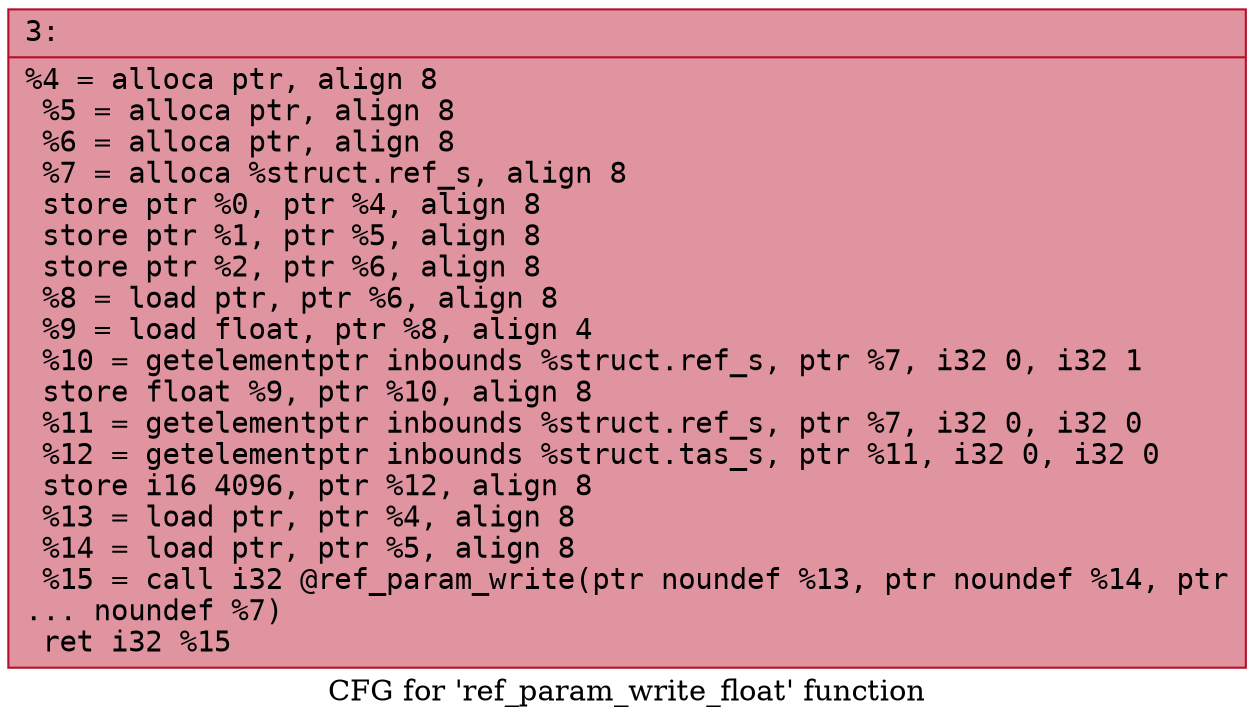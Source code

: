 digraph "CFG for 'ref_param_write_float' function" {
	label="CFG for 'ref_param_write_float' function";

	Node0x6000017af8e0 [shape=record,color="#b70d28ff", style=filled, fillcolor="#b70d2870" fontname="Courier",label="{3:\l|  %4 = alloca ptr, align 8\l  %5 = alloca ptr, align 8\l  %6 = alloca ptr, align 8\l  %7 = alloca %struct.ref_s, align 8\l  store ptr %0, ptr %4, align 8\l  store ptr %1, ptr %5, align 8\l  store ptr %2, ptr %6, align 8\l  %8 = load ptr, ptr %6, align 8\l  %9 = load float, ptr %8, align 4\l  %10 = getelementptr inbounds %struct.ref_s, ptr %7, i32 0, i32 1\l  store float %9, ptr %10, align 8\l  %11 = getelementptr inbounds %struct.ref_s, ptr %7, i32 0, i32 0\l  %12 = getelementptr inbounds %struct.tas_s, ptr %11, i32 0, i32 0\l  store i16 4096, ptr %12, align 8\l  %13 = load ptr, ptr %4, align 8\l  %14 = load ptr, ptr %5, align 8\l  %15 = call i32 @ref_param_write(ptr noundef %13, ptr noundef %14, ptr\l... noundef %7)\l  ret i32 %15\l}"];
}
